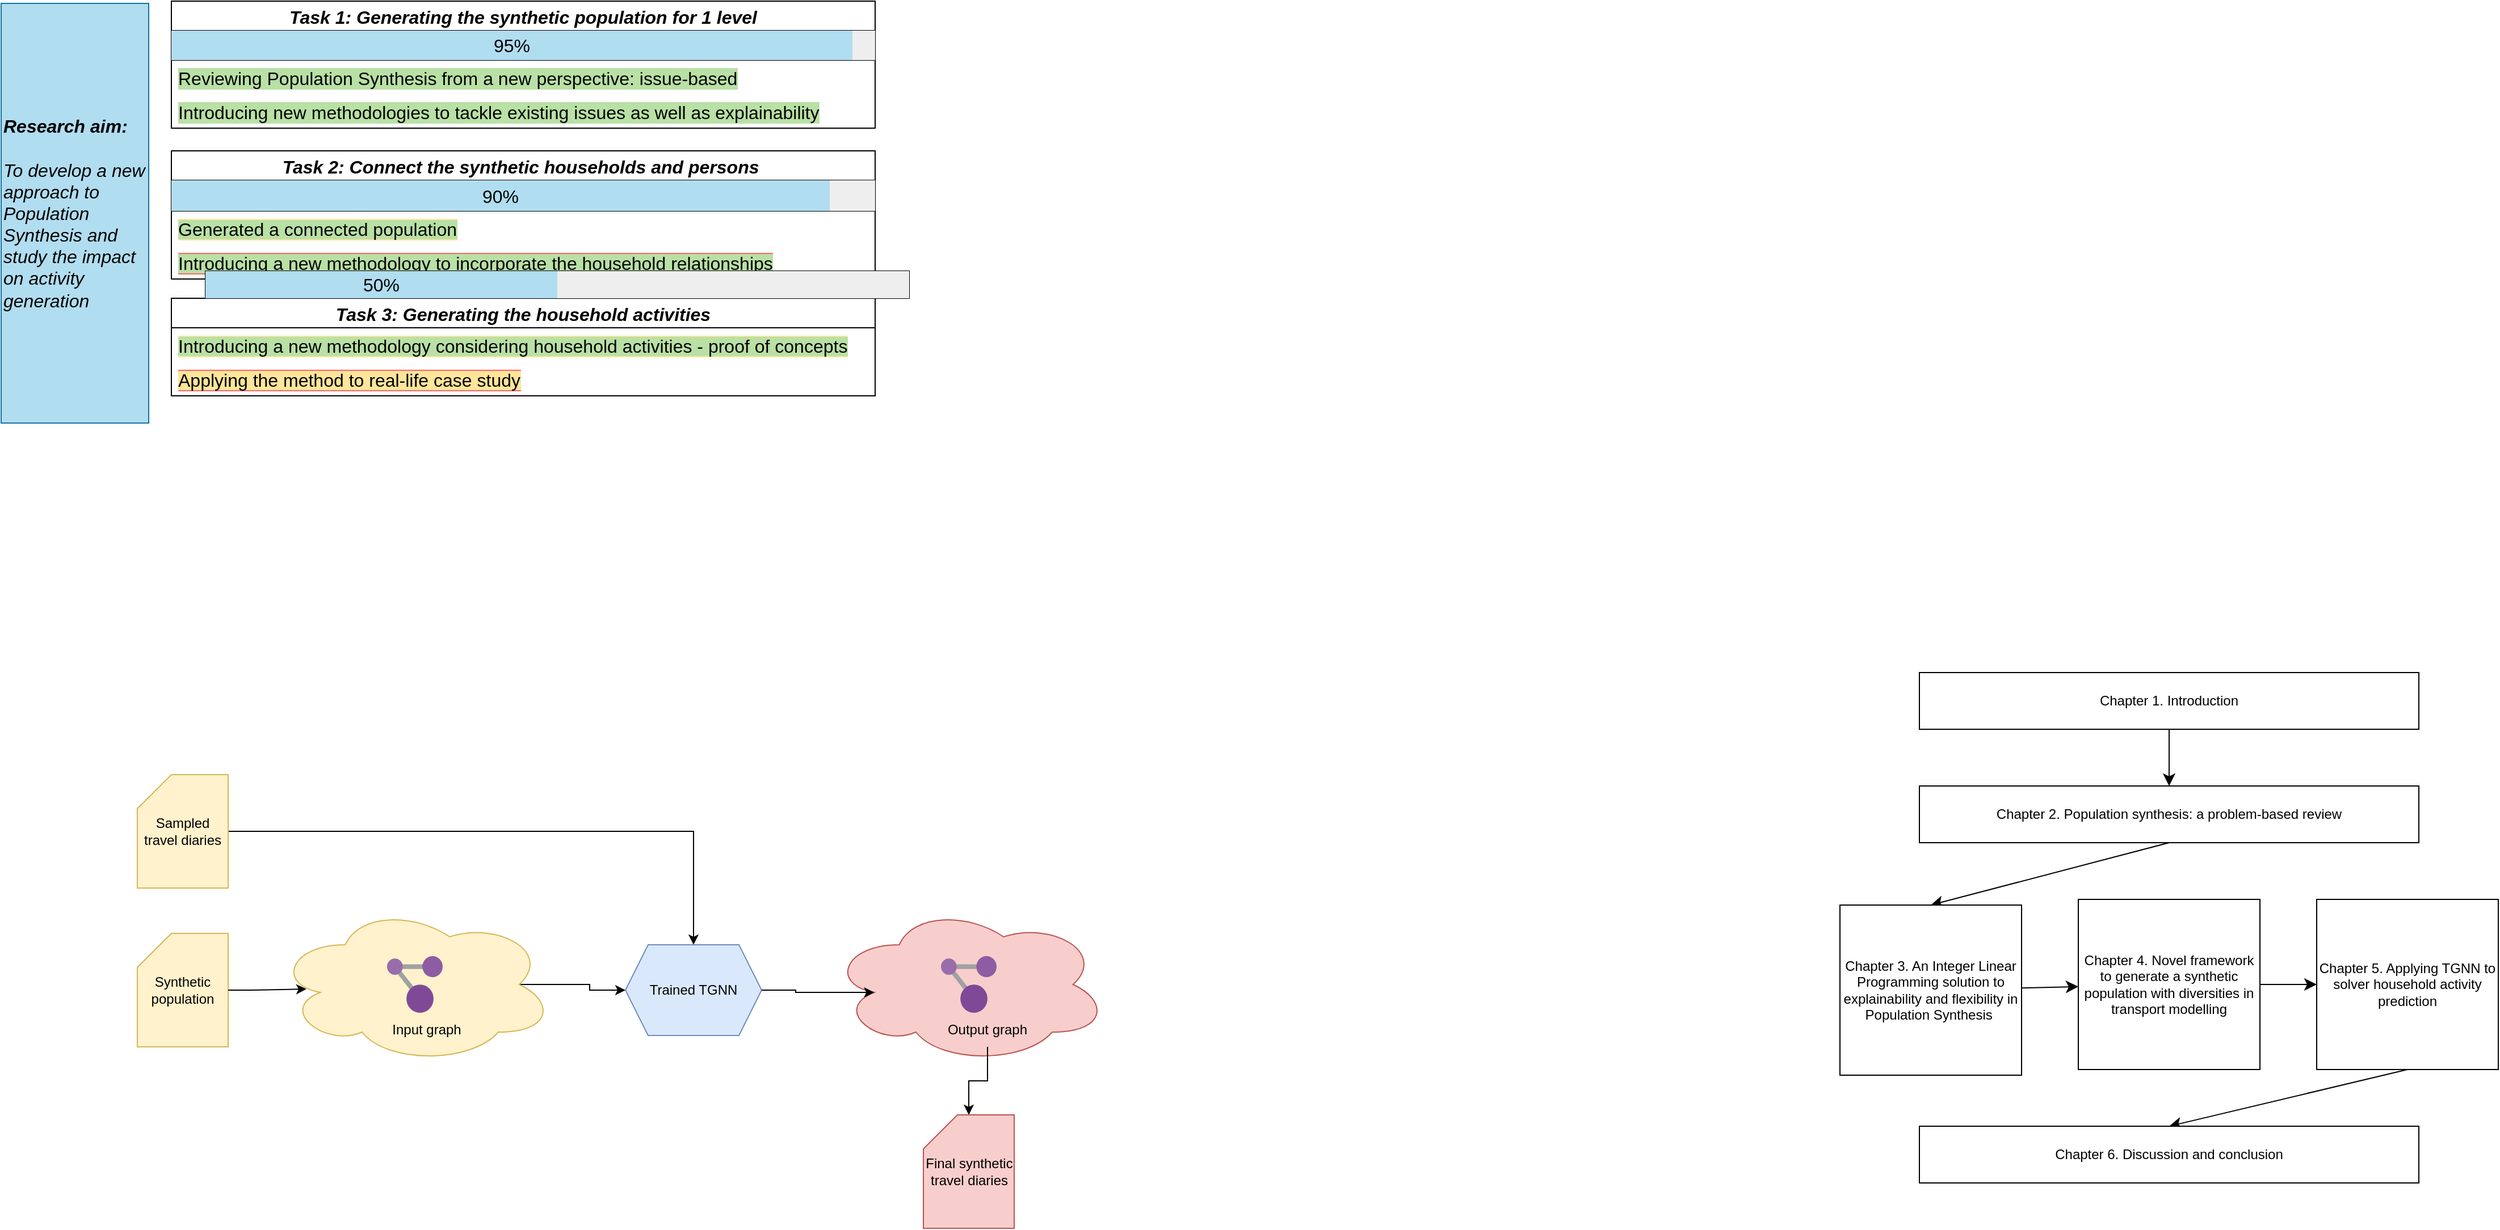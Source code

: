 <mxfile version="26.1.1">
  <diagram name="Page-1" id="GcLynW6Bm_qK1KajZ2lx">
    <mxGraphModel dx="890" dy="1350" grid="1" gridSize="10" guides="1" tooltips="1" connect="1" arrows="1" fold="1" page="1" pageScale="1" pageWidth="1169" pageHeight="827" math="0" shadow="0">
      <root>
        <mxCell id="0" />
        <mxCell id="1" parent="0" />
        <mxCell id="DFPLayo4z6RkdoQgYkVW-1" value="&lt;b&gt;&lt;i&gt;Research aim:&lt;/i&gt;&lt;/b&gt;&lt;div&gt;&lt;br&gt;&lt;div style=&quot;font-size: 16px;&quot;&gt;&lt;i&gt;To develop a new approach to Population Synthesis and study the impact on activity generation&lt;/i&gt;&lt;/div&gt;&lt;/div&gt;" style="rounded=0;whiteSpace=wrap;html=1;align=left;fontSize=16;fillColor=#b1ddf0;strokeColor=#10739e;" parent="1" vertex="1">
          <mxGeometry x="10" y="300" width="130" height="370" as="geometry" />
        </mxCell>
        <mxCell id="DFPLayo4z6RkdoQgYkVW-2" value="Task 1: Generating the synthetic population for 1 level" style="swimlane;fontStyle=3;childLayout=stackLayout;horizontal=1;startSize=26;horizontalStack=0;resizeParent=1;resizeParentMax=0;resizeLast=0;collapsible=1;marginBottom=0;align=center;fontSize=16;" parent="1" vertex="1">
          <mxGeometry x="160" y="298" width="620" height="112" as="geometry" />
        </mxCell>
        <mxCell id="DFPLayo4z6RkdoQgYkVW-66" value="" style="shape=table;startSize=0;container=1;collapsible=0;childLayout=tableLayout;fontSize=16;" parent="DFPLayo4z6RkdoQgYkVW-2" vertex="1">
          <mxGeometry y="26" width="620" height="26" as="geometry" />
        </mxCell>
        <mxCell id="DFPLayo4z6RkdoQgYkVW-67" value="" style="shape=tableRow;horizontal=0;startSize=0;swimlaneHead=0;swimlaneBody=0;strokeColor=inherit;top=0;left=0;bottom=0;right=0;collapsible=0;dropTarget=0;fillColor=none;points=[[0,0.5],[1,0.5]];portConstraint=eastwest;fontSize=16;" parent="DFPLayo4z6RkdoQgYkVW-66" vertex="1">
          <mxGeometry width="620" height="26" as="geometry" />
        </mxCell>
        <mxCell id="DFPLayo4z6RkdoQgYkVW-68" value="95%" style="shape=partialRectangle;html=1;whiteSpace=wrap;connectable=0;strokeColor=#10739e;overflow=hidden;fillColor=#b1ddf0;top=0;left=0;bottom=0;right=0;pointerEvents=1;fontSize=16;" parent="DFPLayo4z6RkdoQgYkVW-67" vertex="1">
          <mxGeometry width="600" height="26" as="geometry">
            <mxRectangle width="600" height="26" as="alternateBounds" />
          </mxGeometry>
        </mxCell>
        <mxCell id="DFPLayo4z6RkdoQgYkVW-69" value="" style="shape=partialRectangle;html=1;whiteSpace=wrap;connectable=0;overflow=hidden;fillColor=#eeeeee;top=0;left=0;bottom=0;right=0;pointerEvents=1;fontSize=16;strokeColor=#36393d;" parent="DFPLayo4z6RkdoQgYkVW-67" vertex="1">
          <mxGeometry x="600" width="20" height="26" as="geometry">
            <mxRectangle width="20" height="26" as="alternateBounds" />
          </mxGeometry>
        </mxCell>
        <mxCell id="DFPLayo4z6RkdoQgYkVW-3" value="Reviewing Population Synthesis from a new perspective: issue-based" style="text;strokeColor=none;fillColor=none;spacingLeft=4;spacingRight=4;overflow=hidden;rotatable=0;points=[[0,0.5],[1,0.5]];portConstraint=eastwest;fontSize=16;whiteSpace=wrap;html=1;labelBackgroundColor=#B9E0A5;textShadow=0;labelBorderColor=none;" parent="DFPLayo4z6RkdoQgYkVW-2" vertex="1">
          <mxGeometry y="52" width="620" height="30" as="geometry" />
        </mxCell>
        <mxCell id="DFPLayo4z6RkdoQgYkVW-4" value="Introducing new methodologies to tackle existing issues as well as explainability" style="text;strokeColor=none;fillColor=none;spacingLeft=4;spacingRight=4;overflow=hidden;rotatable=0;points=[[0,0.5],[1,0.5]];portConstraint=eastwest;fontSize=16;whiteSpace=wrap;html=1;labelBackgroundColor=#B9E0A5;textShadow=0;labelBorderColor=none;" parent="DFPLayo4z6RkdoQgYkVW-2" vertex="1">
          <mxGeometry y="82" width="620" height="30" as="geometry" />
        </mxCell>
        <mxCell id="DFPLayo4z6RkdoQgYkVW-6" value="Task 2: Connect the synthetic households and persons " style="swimlane;fontStyle=3;childLayout=stackLayout;horizontal=1;startSize=26;horizontalStack=0;resizeParent=1;resizeParentMax=0;resizeLast=0;collapsible=1;marginBottom=0;align=center;fontSize=16;" parent="1" vertex="1">
          <mxGeometry x="160" y="430" width="620" height="113" as="geometry" />
        </mxCell>
        <mxCell id="DFPLayo4z6RkdoQgYkVW-62" value="" style="shape=table;startSize=0;container=1;collapsible=0;childLayout=tableLayout;fontSize=16;" parent="DFPLayo4z6RkdoQgYkVW-6" vertex="1">
          <mxGeometry y="26" width="620" height="27" as="geometry" />
        </mxCell>
        <mxCell id="DFPLayo4z6RkdoQgYkVW-63" value="" style="shape=tableRow;horizontal=0;startSize=0;swimlaneHead=0;swimlaneBody=0;strokeColor=inherit;top=0;left=0;bottom=0;right=0;collapsible=0;dropTarget=0;fillColor=none;points=[[0,0.5],[1,0.5]];portConstraint=eastwest;fontSize=16;" parent="DFPLayo4z6RkdoQgYkVW-62" vertex="1">
          <mxGeometry width="620" height="27" as="geometry" />
        </mxCell>
        <mxCell id="DFPLayo4z6RkdoQgYkVW-64" value="90%" style="shape=partialRectangle;html=1;whiteSpace=wrap;connectable=0;strokeColor=#10739e;overflow=hidden;fillColor=#b1ddf0;top=0;left=0;bottom=0;right=0;pointerEvents=1;fontSize=16;" parent="DFPLayo4z6RkdoQgYkVW-63" vertex="1">
          <mxGeometry width="580" height="27" as="geometry">
            <mxRectangle width="580" height="27" as="alternateBounds" />
          </mxGeometry>
        </mxCell>
        <mxCell id="DFPLayo4z6RkdoQgYkVW-65" value="" style="shape=partialRectangle;html=1;whiteSpace=wrap;connectable=0;strokeColor=#36393d;overflow=hidden;fillColor=#eeeeee;top=0;left=0;bottom=0;right=0;pointerEvents=1;fontSize=16;" parent="DFPLayo4z6RkdoQgYkVW-63" vertex="1">
          <mxGeometry x="580" width="40" height="27" as="geometry">
            <mxRectangle width="40" height="27" as="alternateBounds" />
          </mxGeometry>
        </mxCell>
        <mxCell id="DFPLayo4z6RkdoQgYkVW-7" value="&lt;span style=&quot;background-color: rgb(185, 224, 165);&quot;&gt;Generated a connected population&lt;/span&gt;" style="text;strokeColor=none;fillColor=none;spacingLeft=4;spacingRight=4;overflow=hidden;rotatable=0;points=[[0,0.5],[1,0.5]];portConstraint=eastwest;fontSize=16;whiteSpace=wrap;html=1;labelBackgroundColor=#FFE599;" parent="DFPLayo4z6RkdoQgYkVW-6" vertex="1">
          <mxGeometry y="53" width="620" height="30" as="geometry" />
        </mxCell>
        <mxCell id="DFPLayo4z6RkdoQgYkVW-8" value="&lt;span style=&quot;background-color: rgb(185, 224, 165);&quot;&gt;Introducing a new methodology to incorporate the household relationships&lt;/span&gt;" style="text;strokeColor=none;fillColor=none;spacingLeft=4;spacingRight=4;overflow=hidden;rotatable=0;points=[[0,0.5],[1,0.5]];portConstraint=eastwest;fontSize=16;whiteSpace=wrap;html=1;labelBackgroundColor=#FF6666;" parent="DFPLayo4z6RkdoQgYkVW-6" vertex="1">
          <mxGeometry y="83" width="620" height="30" as="geometry" />
        </mxCell>
        <mxCell id="DFPLayo4z6RkdoQgYkVW-10" value="Task 3: Generating the household activities" style="swimlane;fontStyle=3;childLayout=stackLayout;horizontal=1;startSize=26;horizontalStack=0;resizeParent=1;resizeParentMax=0;resizeLast=0;collapsible=1;marginBottom=0;align=center;fontSize=16;" parent="1" vertex="1">
          <mxGeometry x="160" y="560" width="620" height="86" as="geometry" />
        </mxCell>
        <mxCell id="DFPLayo4z6RkdoQgYkVW-11" value="&lt;span style=&quot;background-color: rgb(185, 224, 165);&quot;&gt;Introducing a new methodology considering household activities - proof of concepts&lt;/span&gt;" style="text;strokeColor=none;fillColor=none;spacingLeft=4;spacingRight=4;overflow=hidden;rotatable=0;points=[[0,0.5],[1,0.5]];portConstraint=eastwest;fontSize=16;whiteSpace=wrap;html=1;labelBackgroundColor=#FFE599;" parent="DFPLayo4z6RkdoQgYkVW-10" vertex="1">
          <mxGeometry y="26" width="620" height="30" as="geometry" />
        </mxCell>
        <mxCell id="DFPLayo4z6RkdoQgYkVW-12" value="&lt;span style=&quot;background-color: rgb(255, 229, 153);&quot;&gt;Applying the method to real-life case study&lt;/span&gt;" style="text;strokeColor=none;fillColor=none;spacingLeft=4;spacingRight=4;overflow=hidden;rotatable=0;points=[[0,0.5],[1,0.5]];portConstraint=eastwest;fontSize=16;whiteSpace=wrap;html=1;labelBackgroundColor=#FF6666;" parent="DFPLayo4z6RkdoQgYkVW-10" vertex="1">
          <mxGeometry y="56" width="620" height="30" as="geometry" />
        </mxCell>
        <mxCell id="qMUVeWqfAemtNZWCeS_H-2" value="Synthetic population" style="shape=card;whiteSpace=wrap;html=1;fillColor=#fff2cc;strokeColor=#d6b656;" parent="1" vertex="1">
          <mxGeometry x="130" y="1120" width="80" height="100" as="geometry" />
        </mxCell>
        <mxCell id="qMUVeWqfAemtNZWCeS_H-41" style="edgeStyle=orthogonalEdgeStyle;rounded=0;orthogonalLoop=1;jettySize=auto;html=1;exitX=0.875;exitY=0.5;exitDx=0;exitDy=0;exitPerimeter=0;" parent="1" source="qMUVeWqfAemtNZWCeS_H-3" target="qMUVeWqfAemtNZWCeS_H-38" edge="1">
          <mxGeometry relative="1" as="geometry" />
        </mxCell>
        <mxCell id="qMUVeWqfAemtNZWCeS_H-3" value="" style="ellipse;shape=cloud;whiteSpace=wrap;html=1;fillColor=#fff2cc;strokeColor=#d6b656;" parent="1" vertex="1">
          <mxGeometry x="252" y="1095" width="245" height="140" as="geometry" />
        </mxCell>
        <mxCell id="qMUVeWqfAemtNZWCeS_H-4" value="" style="image;sketch=0;aspect=fixed;html=1;points=[];align=center;fontSize=12;image=img/lib/mscae/Resource_Graph_Explorer.svg;" parent="1" vertex="1">
          <mxGeometry x="350" y="1140" width="49" height="50" as="geometry" />
        </mxCell>
        <mxCell id="qMUVeWqfAemtNZWCeS_H-5" value="Input graph" style="text;html=1;align=center;verticalAlign=middle;whiteSpace=wrap;rounded=0;" parent="1" vertex="1">
          <mxGeometry x="350" y="1190" width="70" height="30" as="geometry" />
        </mxCell>
        <mxCell id="qMUVeWqfAemtNZWCeS_H-32" value="" style="ellipse;shape=cloud;whiteSpace=wrap;html=1;fillColor=#f8cecc;strokeColor=#b85450;" parent="1" vertex="1">
          <mxGeometry x="740" y="1095" width="245" height="140" as="geometry" />
        </mxCell>
        <mxCell id="qMUVeWqfAemtNZWCeS_H-33" value="" style="image;sketch=0;aspect=fixed;html=1;points=[];align=center;fontSize=12;image=img/lib/mscae/Resource_Graph_Explorer.svg;" parent="1" vertex="1">
          <mxGeometry x="838" y="1140" width="49" height="50" as="geometry" />
        </mxCell>
        <mxCell id="qMUVeWqfAemtNZWCeS_H-43" style="edgeStyle=orthogonalEdgeStyle;rounded=0;orthogonalLoop=1;jettySize=auto;html=1;" parent="1" source="qMUVeWqfAemtNZWCeS_H-34" target="qMUVeWqfAemtNZWCeS_H-35" edge="1">
          <mxGeometry relative="1" as="geometry" />
        </mxCell>
        <mxCell id="qMUVeWqfAemtNZWCeS_H-34" value="Output graph" style="text;html=1;align=center;verticalAlign=middle;whiteSpace=wrap;rounded=0;" parent="1" vertex="1">
          <mxGeometry x="838" y="1190" width="82" height="30" as="geometry" />
        </mxCell>
        <mxCell id="qMUVeWqfAemtNZWCeS_H-35" value="Final synthetic travel diaries" style="shape=card;whiteSpace=wrap;html=1;fillColor=#f8cecc;strokeColor=#b85450;" parent="1" vertex="1">
          <mxGeometry x="822.5" y="1280" width="80" height="100" as="geometry" />
        </mxCell>
        <mxCell id="qMUVeWqfAemtNZWCeS_H-39" style="edgeStyle=orthogonalEdgeStyle;rounded=0;orthogonalLoop=1;jettySize=auto;html=1;" parent="1" source="qMUVeWqfAemtNZWCeS_H-36" target="qMUVeWqfAemtNZWCeS_H-38" edge="1">
          <mxGeometry relative="1" as="geometry" />
        </mxCell>
        <mxCell id="qMUVeWqfAemtNZWCeS_H-36" value="Sampled travel diaries" style="shape=card;whiteSpace=wrap;html=1;fillColor=#fff2cc;strokeColor=#d6b656;" parent="1" vertex="1">
          <mxGeometry x="130" y="980" width="80" height="100" as="geometry" />
        </mxCell>
        <mxCell id="qMUVeWqfAemtNZWCeS_H-38" value="Trained TGNN" style="shape=hexagon;perimeter=hexagonPerimeter2;whiteSpace=wrap;html=1;fixedSize=1;fillColor=#dae8fc;strokeColor=#6c8ebf;" parent="1" vertex="1">
          <mxGeometry x="560" y="1130" width="120" height="80" as="geometry" />
        </mxCell>
        <mxCell id="qMUVeWqfAemtNZWCeS_H-40" style="edgeStyle=orthogonalEdgeStyle;rounded=0;orthogonalLoop=1;jettySize=auto;html=1;entryX=0.11;entryY=0.529;entryDx=0;entryDy=0;entryPerimeter=0;" parent="1" source="qMUVeWqfAemtNZWCeS_H-2" target="qMUVeWqfAemtNZWCeS_H-3" edge="1">
          <mxGeometry relative="1" as="geometry" />
        </mxCell>
        <mxCell id="qMUVeWqfAemtNZWCeS_H-42" style="edgeStyle=orthogonalEdgeStyle;rounded=0;orthogonalLoop=1;jettySize=auto;html=1;entryX=0.16;entryY=0.55;entryDx=0;entryDy=0;entryPerimeter=0;" parent="1" source="qMUVeWqfAemtNZWCeS_H-38" target="qMUVeWqfAemtNZWCeS_H-32" edge="1">
          <mxGeometry relative="1" as="geometry" />
        </mxCell>
        <mxCell id="DFPLayo4z6RkdoQgYkVW-44" value="" style="shape=table;startSize=0;container=1;collapsible=0;childLayout=tableLayout;fontSize=16;" parent="1" vertex="1">
          <mxGeometry x="190" y="536" width="620" height="24" as="geometry" />
        </mxCell>
        <mxCell id="DFPLayo4z6RkdoQgYkVW-45" value="" style="shape=tableRow;horizontal=0;startSize=0;swimlaneHead=0;swimlaneBody=0;strokeColor=inherit;top=0;left=0;bottom=0;right=0;collapsible=0;dropTarget=0;fillColor=none;points=[[0,0.5],[1,0.5]];portConstraint=eastwest;fontSize=16;" parent="DFPLayo4z6RkdoQgYkVW-44" vertex="1">
          <mxGeometry width="620" height="24" as="geometry" />
        </mxCell>
        <mxCell id="DFPLayo4z6RkdoQgYkVW-46" value="&lt;font style=&quot;font-size: 16px;&quot; face=&quot;Helvetica&quot;&gt;50%&lt;/font&gt;" style="shape=partialRectangle;html=1;whiteSpace=wrap;connectable=0;strokeColor=#10739e;overflow=hidden;fillColor=#b1ddf0;top=0;left=0;bottom=0;right=0;pointerEvents=1;fontSize=16;" parent="DFPLayo4z6RkdoQgYkVW-45" vertex="1">
          <mxGeometry width="310" height="24" as="geometry">
            <mxRectangle width="310" height="24" as="alternateBounds" />
          </mxGeometry>
        </mxCell>
        <mxCell id="DFPLayo4z6RkdoQgYkVW-47" value="" style="shape=partialRectangle;html=1;whiteSpace=wrap;connectable=0;strokeColor=#36393d;overflow=hidden;fillColor=#eeeeee;top=0;left=0;bottom=0;right=0;pointerEvents=1;fontSize=16;" parent="DFPLayo4z6RkdoQgYkVW-45" vertex="1">
          <mxGeometry x="310" width="310" height="24" as="geometry">
            <mxRectangle width="310" height="24" as="alternateBounds" />
          </mxGeometry>
        </mxCell>
        <mxCell id="f1CKNcfr52MyuDMSnoib-13" style="edgeStyle=none;curved=1;rounded=0;orthogonalLoop=1;jettySize=auto;html=1;fontSize=12;startSize=8;endSize=8;" edge="1" parent="1" source="f1CKNcfr52MyuDMSnoib-2" target="f1CKNcfr52MyuDMSnoib-8">
          <mxGeometry relative="1" as="geometry" />
        </mxCell>
        <mxCell id="f1CKNcfr52MyuDMSnoib-2" value="Chapter 1. Introduction" style="rounded=0;whiteSpace=wrap;html=1;" vertex="1" parent="1">
          <mxGeometry x="1700" y="890" width="440" height="50" as="geometry" />
        </mxCell>
        <mxCell id="f1CKNcfr52MyuDMSnoib-16" style="edgeStyle=none;curved=1;rounded=0;orthogonalLoop=1;jettySize=auto;html=1;entryX=0.5;entryY=0;entryDx=0;entryDy=0;fontSize=12;startSize=8;endSize=8;exitX=0.5;exitY=1;exitDx=0;exitDy=0;" edge="1" parent="1" source="f1CKNcfr52MyuDMSnoib-8" target="f1CKNcfr52MyuDMSnoib-6">
          <mxGeometry relative="1" as="geometry">
            <mxPoint x="1920" y="1050" as="sourcePoint" />
          </mxGeometry>
        </mxCell>
        <mxCell id="f1CKNcfr52MyuDMSnoib-8" value="Chapter 2. Population synthesis: a problem-based review" style="rounded=0;whiteSpace=wrap;html=1;" vertex="1" parent="1">
          <mxGeometry x="1700" y="990" width="440" height="50" as="geometry" />
        </mxCell>
        <mxCell id="f1CKNcfr52MyuDMSnoib-17" style="edgeStyle=none;curved=1;rounded=0;orthogonalLoop=1;jettySize=auto;html=1;fontSize=12;startSize=8;endSize=8;" edge="1" parent="1" source="f1CKNcfr52MyuDMSnoib-6" target="f1CKNcfr52MyuDMSnoib-9">
          <mxGeometry relative="1" as="geometry" />
        </mxCell>
        <mxCell id="f1CKNcfr52MyuDMSnoib-6" value="Chapter 3. An Integer Linear Programming solution to explainability and flexibility in Population Synthesis&amp;nbsp;" style="rounded=0;whiteSpace=wrap;html=1;" vertex="1" parent="1">
          <mxGeometry x="1630" y="1095" width="160" height="150" as="geometry" />
        </mxCell>
        <mxCell id="f1CKNcfr52MyuDMSnoib-18" style="edgeStyle=none;curved=1;rounded=0;orthogonalLoop=1;jettySize=auto;html=1;entryX=0;entryY=0.5;entryDx=0;entryDy=0;fontSize=12;startSize=8;endSize=8;" edge="1" parent="1" source="f1CKNcfr52MyuDMSnoib-9" target="f1CKNcfr52MyuDMSnoib-10">
          <mxGeometry relative="1" as="geometry" />
        </mxCell>
        <mxCell id="f1CKNcfr52MyuDMSnoib-9" value="Chapter 4. Novel framework to generate a synthetic population with diversities in transport modelling" style="rounded=0;whiteSpace=wrap;html=1;" vertex="1" parent="1">
          <mxGeometry x="1840" y="1090" width="160" height="150" as="geometry" />
        </mxCell>
        <mxCell id="f1CKNcfr52MyuDMSnoib-19" style="edgeStyle=none;curved=1;rounded=0;orthogonalLoop=1;jettySize=auto;html=1;entryX=0.5;entryY=0;entryDx=0;entryDy=0;fontSize=12;startSize=8;endSize=8;exitX=0.5;exitY=1;exitDx=0;exitDy=0;" edge="1" parent="1" source="f1CKNcfr52MyuDMSnoib-10" target="f1CKNcfr52MyuDMSnoib-11">
          <mxGeometry relative="1" as="geometry" />
        </mxCell>
        <mxCell id="f1CKNcfr52MyuDMSnoib-10" value="Chapter 5. Applying TGNN to solver household activity prediction" style="rounded=0;whiteSpace=wrap;html=1;" vertex="1" parent="1">
          <mxGeometry x="2050" y="1090" width="160" height="150" as="geometry" />
        </mxCell>
        <mxCell id="f1CKNcfr52MyuDMSnoib-11" value="Chapter 6. Discussion and conclusion" style="rounded=0;whiteSpace=wrap;html=1;" vertex="1" parent="1">
          <mxGeometry x="1700" y="1290" width="440" height="50" as="geometry" />
        </mxCell>
      </root>
    </mxGraphModel>
  </diagram>
</mxfile>
